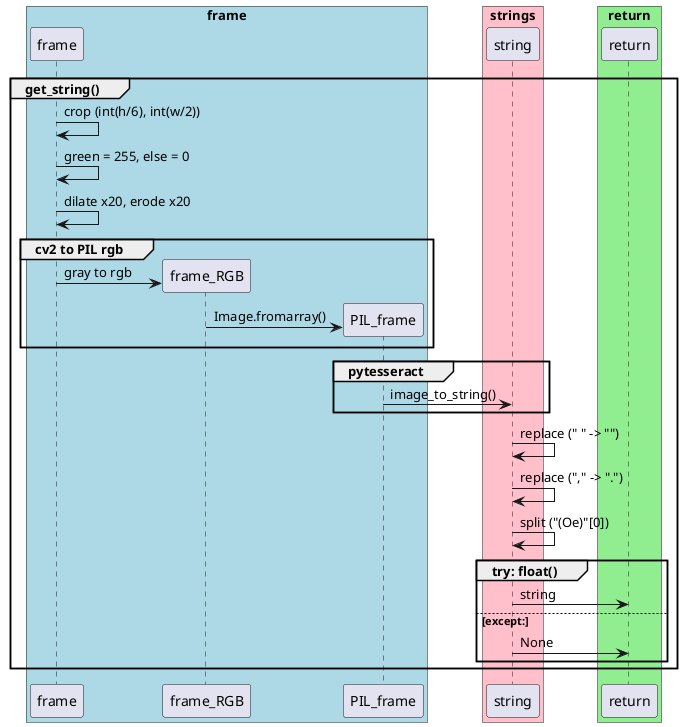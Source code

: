 @startuml
box "frame" #LightBlue
    participant frame
    participant frame_RGB
    participant PIL_frame
end box
box "strings" #Pink
    participant string
end box
box "return" #LightGreen
    participant return
end box
group get_string()
    frame->frame: crop (int(h/6), int(w/2))
    frame->frame: green = 255, else = 0
    frame->frame: dilate x20, erode x20
    group cv2 to PIL rgb
        create frame_RGB
        frame->frame_RGB: gray to rgb
        create PIL_frame
        frame_RGB->PIL_frame: Image.fromarray()
    end
    group pytesseract
        PIL_frame->string: image_to_string()
    end
    string->string: replace (" " -> "")
    string->string: replace ("," -> ".")
    string->string: split ("(Oe)"[0])
    group try: float()
        string->return: string
    else except:
        string->return: None
    end
end
@enduml